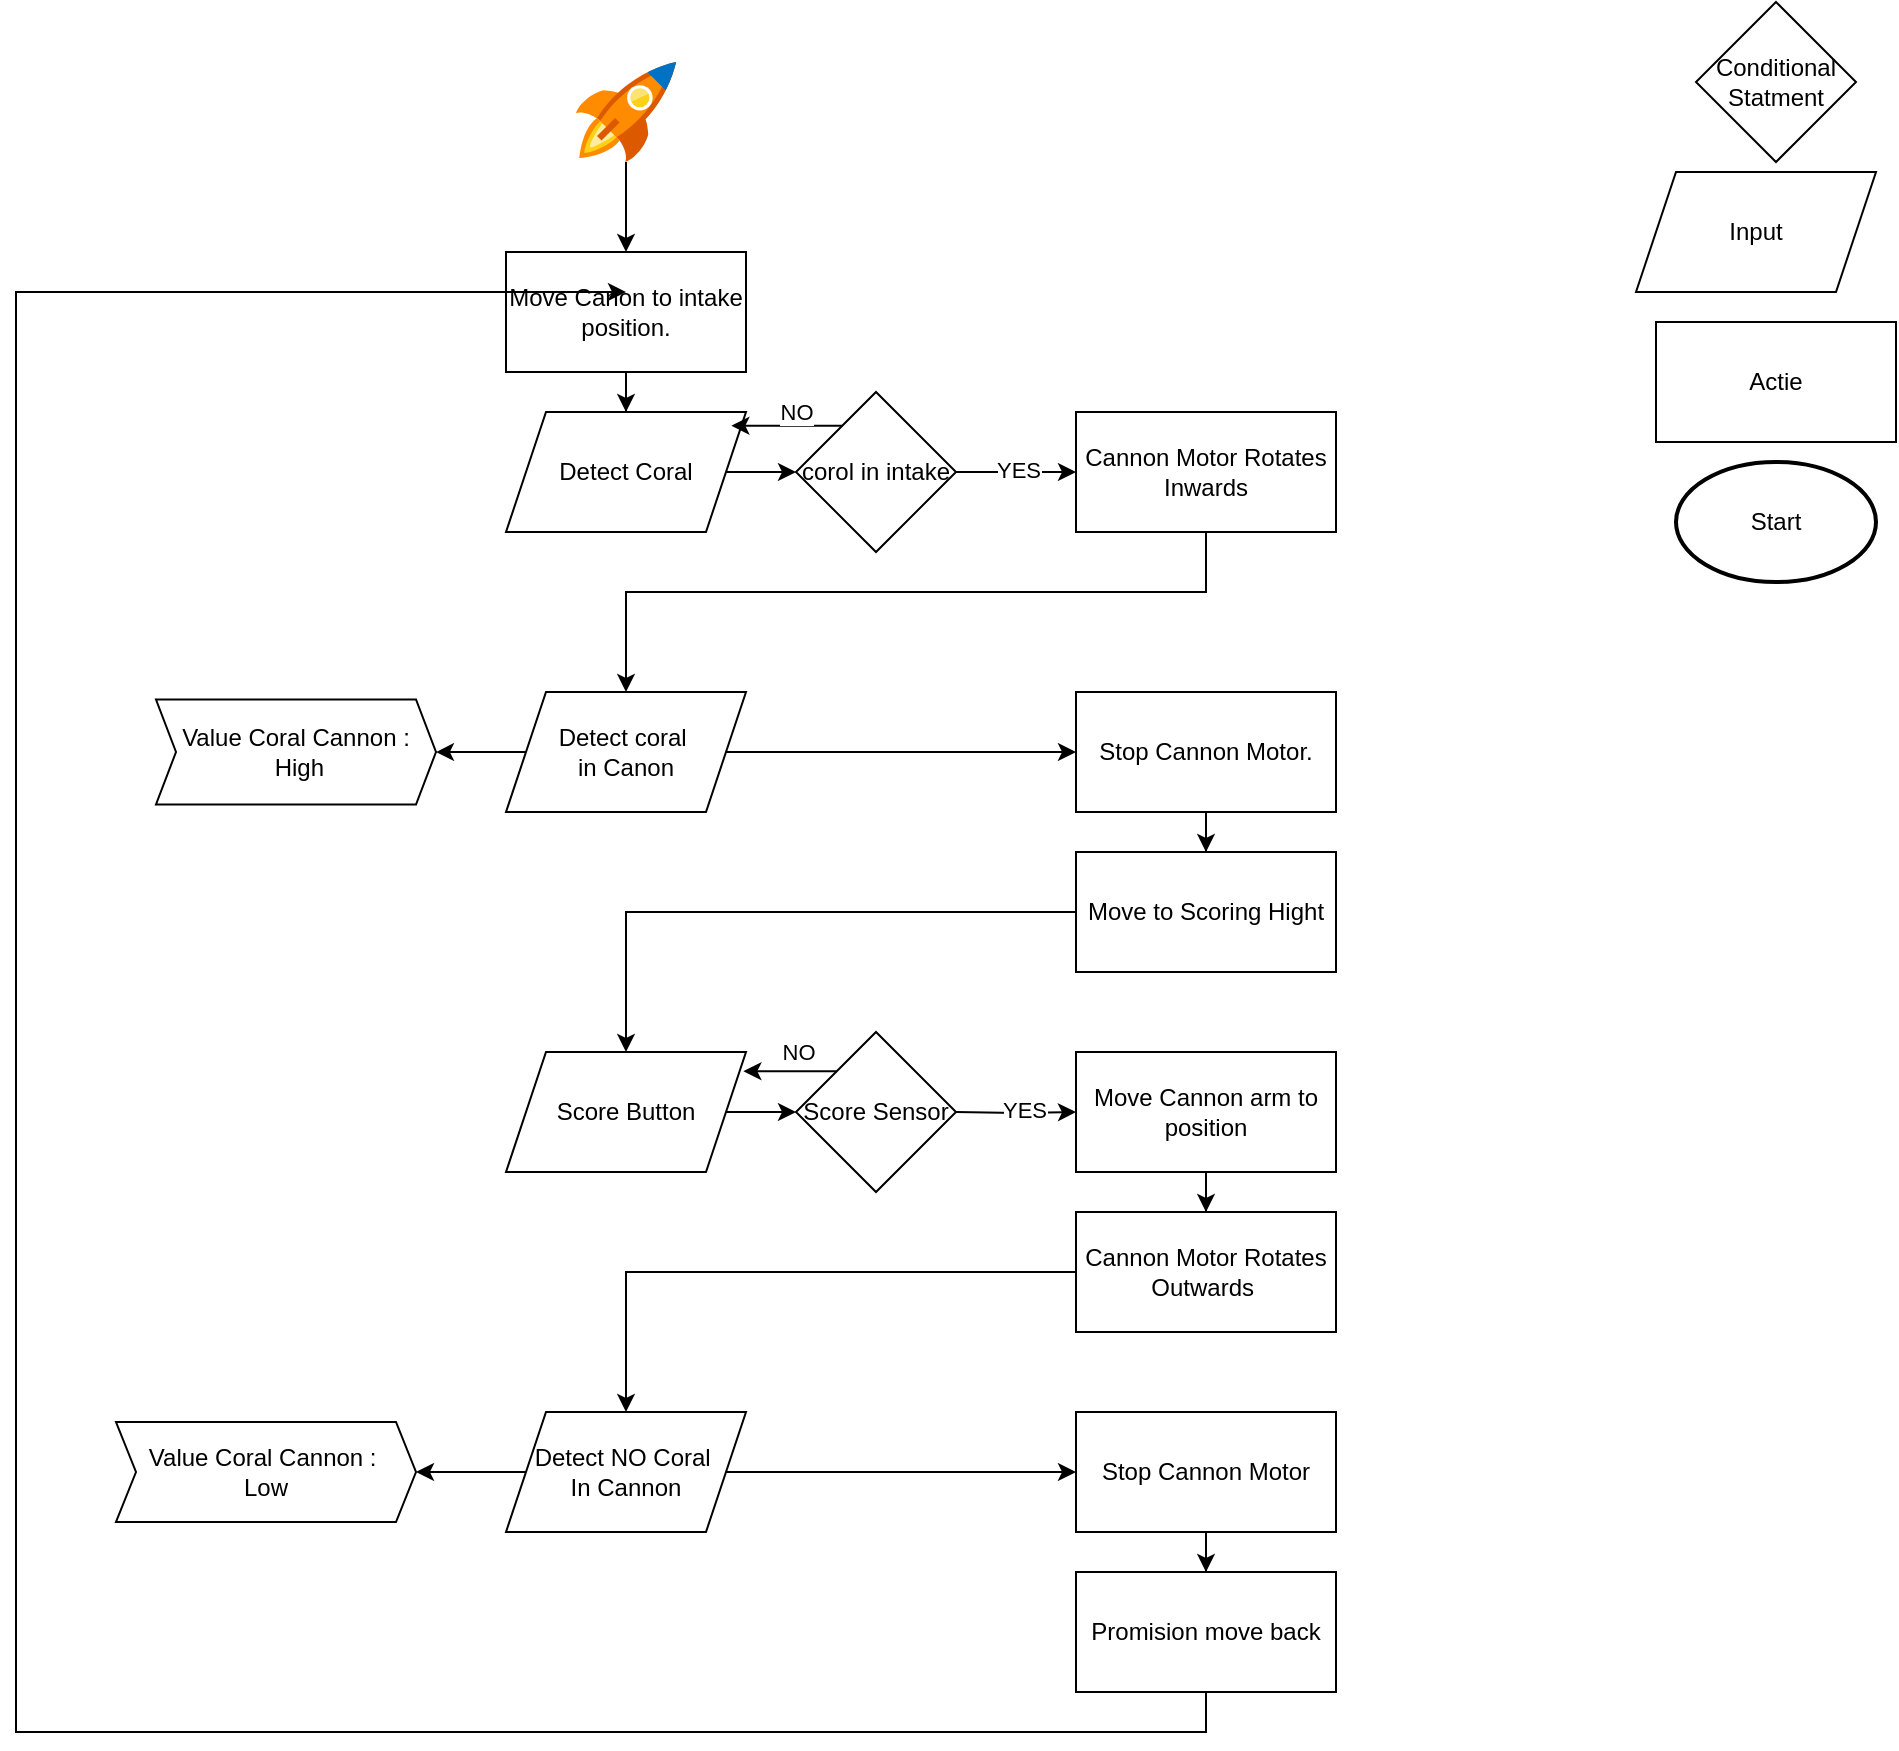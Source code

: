 <mxfile>
    <diagram id="C5RBs43oDa-KdzZeNtuy" name="Page-1">
        <mxGraphModel dx="1822" dy="761" grid="1" gridSize="10" guides="1" tooltips="1" connect="1" arrows="1" fold="1" page="1" pageScale="1" pageWidth="827" pageHeight="1169" math="0" shadow="0">
            <root>
                <mxCell id="WIyWlLk6GJQsqaUBKTNV-0"/>
                <mxCell id="WIyWlLk6GJQsqaUBKTNV-1" parent="WIyWlLk6GJQsqaUBKTNV-0"/>
                <mxCell id="CAgtAluc5oGrIfClk4fc-38" value="Input" style="shape=parallelogram;perimeter=parallelogramPerimeter;whiteSpace=wrap;html=1;fixedSize=1;" parent="WIyWlLk6GJQsqaUBKTNV-1" vertex="1">
                    <mxGeometry x="690" y="100" width="120" height="60" as="geometry"/>
                </mxCell>
                <mxCell id="CAgtAluc5oGrIfClk4fc-39" value="Conditional Statment" style="rhombus;whiteSpace=wrap;html=1;" parent="WIyWlLk6GJQsqaUBKTNV-1" vertex="1">
                    <mxGeometry x="720" y="15" width="80" height="80" as="geometry"/>
                </mxCell>
                <mxCell id="CAgtAluc5oGrIfClk4fc-40" value="Actie" style="rounded=0;whiteSpace=wrap;html=1;" parent="WIyWlLk6GJQsqaUBKTNV-1" vertex="1">
                    <mxGeometry x="700" y="175" width="120" height="60" as="geometry"/>
                </mxCell>
                <mxCell id="CAgtAluc5oGrIfClk4fc-43" value="Start" style="strokeWidth=2;html=1;shape=mxgraph.flowchart.start_1;whiteSpace=wrap;" parent="WIyWlLk6GJQsqaUBKTNV-1" vertex="1">
                    <mxGeometry x="710" y="245" width="100" height="60" as="geometry"/>
                </mxCell>
                <mxCell id="X9H2FZV1FdacmtxFy8js-12" style="edgeStyle=orthogonalEdgeStyle;rounded=0;orthogonalLoop=1;jettySize=auto;html=1;entryX=0.5;entryY=0;entryDx=0;entryDy=0;" parent="WIyWlLk6GJQsqaUBKTNV-1" source="CAgtAluc5oGrIfClk4fc-45" target="X9H2FZV1FdacmtxFy8js-9" edge="1">
                    <mxGeometry relative="1" as="geometry"/>
                </mxCell>
                <mxCell id="CAgtAluc5oGrIfClk4fc-45" value="" style="image;sketch=0;aspect=fixed;html=1;points=[];align=center;fontSize=12;image=img/lib/mscae/Quick_Start_Center.svg;" parent="WIyWlLk6GJQsqaUBKTNV-1" vertex="1">
                    <mxGeometry x="160" y="45" width="50" height="50" as="geometry"/>
                </mxCell>
                <mxCell id="X9H2FZV1FdacmtxFy8js-14" value="" style="edgeStyle=orthogonalEdgeStyle;rounded=0;orthogonalLoop=1;jettySize=auto;html=1;" parent="WIyWlLk6GJQsqaUBKTNV-1" source="X9H2FZV1FdacmtxFy8js-9" target="X9H2FZV1FdacmtxFy8js-13" edge="1">
                    <mxGeometry relative="1" as="geometry"/>
                </mxCell>
                <mxCell id="X9H2FZV1FdacmtxFy8js-9" value="Move Canon to intake position." style="rounded=0;whiteSpace=wrap;html=1;" parent="WIyWlLk6GJQsqaUBKTNV-1" vertex="1">
                    <mxGeometry x="125" y="140" width="120" height="60" as="geometry"/>
                </mxCell>
                <mxCell id="X9H2FZV1FdacmtxFy8js-19" value="" style="edgeStyle=orthogonalEdgeStyle;rounded=0;orthogonalLoop=1;jettySize=auto;html=1;" parent="WIyWlLk6GJQsqaUBKTNV-1" source="X9H2FZV1FdacmtxFy8js-13" target="X9H2FZV1FdacmtxFy8js-17" edge="1">
                    <mxGeometry relative="1" as="geometry"/>
                </mxCell>
                <mxCell id="X9H2FZV1FdacmtxFy8js-13" value="Detect Coral" style="shape=parallelogram;perimeter=parallelogramPerimeter;whiteSpace=wrap;html=1;fixedSize=1;rounded=0;" parent="WIyWlLk6GJQsqaUBKTNV-1" vertex="1">
                    <mxGeometry x="125" y="220" width="120" height="60" as="geometry"/>
                </mxCell>
                <mxCell id="X9H2FZV1FdacmtxFy8js-21" value="" style="edgeStyle=orthogonalEdgeStyle;rounded=0;orthogonalLoop=1;jettySize=auto;html=1;" parent="WIyWlLk6GJQsqaUBKTNV-1" source="X9H2FZV1FdacmtxFy8js-17" target="X9H2FZV1FdacmtxFy8js-20" edge="1">
                    <mxGeometry relative="1" as="geometry"/>
                </mxCell>
                <mxCell id="X9H2FZV1FdacmtxFy8js-61" value="YES" style="edgeLabel;html=1;align=center;verticalAlign=middle;resizable=0;points=[];" parent="X9H2FZV1FdacmtxFy8js-21" vertex="1" connectable="0">
                    <mxGeometry x="0.03" y="1" relative="1" as="geometry">
                        <mxPoint as="offset"/>
                    </mxGeometry>
                </mxCell>
                <mxCell id="X9H2FZV1FdacmtxFy8js-17" value="corol in intake" style="rhombus;whiteSpace=wrap;html=1;rounded=0;" parent="WIyWlLk6GJQsqaUBKTNV-1" vertex="1">
                    <mxGeometry x="270" y="210" width="80" height="80" as="geometry"/>
                </mxCell>
                <mxCell id="X9H2FZV1FdacmtxFy8js-64" style="edgeStyle=orthogonalEdgeStyle;rounded=0;orthogonalLoop=1;jettySize=auto;html=1;entryX=0.5;entryY=0;entryDx=0;entryDy=0;" parent="WIyWlLk6GJQsqaUBKTNV-1" source="X9H2FZV1FdacmtxFy8js-20" target="X9H2FZV1FdacmtxFy8js-28" edge="1">
                    <mxGeometry relative="1" as="geometry">
                        <Array as="points">
                            <mxPoint x="475" y="310"/>
                            <mxPoint x="185" y="310"/>
                        </Array>
                    </mxGeometry>
                </mxCell>
                <mxCell id="X9H2FZV1FdacmtxFy8js-20" value="Cannon Motor Rotates Inwards" style="whiteSpace=wrap;html=1;rounded=0;" parent="WIyWlLk6GJQsqaUBKTNV-1" vertex="1">
                    <mxGeometry x="410" y="220" width="130" height="60" as="geometry"/>
                </mxCell>
                <mxCell id="X9H2FZV1FdacmtxFy8js-31" value="" style="edgeStyle=orthogonalEdgeStyle;rounded=0;orthogonalLoop=1;jettySize=auto;html=1;" parent="WIyWlLk6GJQsqaUBKTNV-1" source="X9H2FZV1FdacmtxFy8js-28" target="X9H2FZV1FdacmtxFy8js-30" edge="1">
                    <mxGeometry relative="1" as="geometry"/>
                </mxCell>
                <mxCell id="X9H2FZV1FdacmtxFy8js-33" value="" style="edgeStyle=orthogonalEdgeStyle;rounded=0;orthogonalLoop=1;jettySize=auto;html=1;" parent="WIyWlLk6GJQsqaUBKTNV-1" source="X9H2FZV1FdacmtxFy8js-28" target="X9H2FZV1FdacmtxFy8js-32" edge="1">
                    <mxGeometry relative="1" as="geometry"/>
                </mxCell>
                <mxCell id="X9H2FZV1FdacmtxFy8js-36" value="" style="edgeStyle=orthogonalEdgeStyle;rounded=0;orthogonalLoop=1;jettySize=auto;html=1;exitX=0.5;exitY=1;exitDx=0;exitDy=0;" parent="WIyWlLk6GJQsqaUBKTNV-1" source="X9H2FZV1FdacmtxFy8js-30" target="X9H2FZV1FdacmtxFy8js-35" edge="1">
                    <mxGeometry relative="1" as="geometry"/>
                </mxCell>
                <mxCell id="X9H2FZV1FdacmtxFy8js-28" value="Detect coral&amp;nbsp;&lt;div&gt;in Canon&lt;/div&gt;" style="shape=parallelogram;perimeter=parallelogramPerimeter;whiteSpace=wrap;html=1;fixedSize=1;rounded=0;" parent="WIyWlLk6GJQsqaUBKTNV-1" vertex="1">
                    <mxGeometry x="125" y="360" width="120" height="60" as="geometry"/>
                </mxCell>
                <mxCell id="X9H2FZV1FdacmtxFy8js-30" value="Stop Cannon Motor." style="whiteSpace=wrap;html=1;rounded=0;" parent="WIyWlLk6GJQsqaUBKTNV-1" vertex="1">
                    <mxGeometry x="410" y="360" width="130" height="60" as="geometry"/>
                </mxCell>
                <mxCell id="X9H2FZV1FdacmtxFy8js-32" value="Value Coral Cannon :&lt;div&gt;&amp;nbsp;High&lt;/div&gt;" style="shape=step;perimeter=stepPerimeter;whiteSpace=wrap;html=1;fixedSize=1;rounded=0;size=10;" parent="WIyWlLk6GJQsqaUBKTNV-1" vertex="1">
                    <mxGeometry x="-50" y="363.75" width="140" height="52.5" as="geometry"/>
                </mxCell>
                <mxCell id="X9H2FZV1FdacmtxFy8js-38" value="" style="edgeStyle=orthogonalEdgeStyle;rounded=0;orthogonalLoop=1;jettySize=auto;html=1;" parent="WIyWlLk6GJQsqaUBKTNV-1" source="X9H2FZV1FdacmtxFy8js-35" target="X9H2FZV1FdacmtxFy8js-37" edge="1">
                    <mxGeometry relative="1" as="geometry"/>
                </mxCell>
                <mxCell id="X9H2FZV1FdacmtxFy8js-35" value="Move to Scoring Hight" style="whiteSpace=wrap;html=1;rounded=0;" parent="WIyWlLk6GJQsqaUBKTNV-1" vertex="1">
                    <mxGeometry x="410" y="440" width="130" height="60" as="geometry"/>
                </mxCell>
                <mxCell id="X9H2FZV1FdacmtxFy8js-40" value="" style="edgeStyle=orthogonalEdgeStyle;rounded=0;orthogonalLoop=1;jettySize=auto;html=1;" parent="WIyWlLk6GJQsqaUBKTNV-1" source="X9H2FZV1FdacmtxFy8js-37" edge="1">
                    <mxGeometry relative="1" as="geometry">
                        <mxPoint x="270" y="570" as="targetPoint"/>
                    </mxGeometry>
                </mxCell>
                <mxCell id="X9H2FZV1FdacmtxFy8js-37" value="Score Button" style="shape=parallelogram;perimeter=parallelogramPerimeter;whiteSpace=wrap;html=1;fixedSize=1;rounded=0;" parent="WIyWlLk6GJQsqaUBKTNV-1" vertex="1">
                    <mxGeometry x="125" y="540" width="120" height="60" as="geometry"/>
                </mxCell>
                <mxCell id="X9H2FZV1FdacmtxFy8js-50" style="edgeStyle=orthogonalEdgeStyle;rounded=0;orthogonalLoop=1;jettySize=auto;html=1;entryX=0;entryY=0.5;entryDx=0;entryDy=0;" parent="WIyWlLk6GJQsqaUBKTNV-1" target="X9H2FZV1FdacmtxFy8js-49" edge="1">
                    <mxGeometry relative="1" as="geometry">
                        <mxPoint x="350.0" y="570" as="sourcePoint"/>
                    </mxGeometry>
                </mxCell>
                <mxCell id="X9H2FZV1FdacmtxFy8js-70" value="YES" style="edgeLabel;html=1;align=center;verticalAlign=middle;resizable=0;points=[];" parent="X9H2FZV1FdacmtxFy8js-50" vertex="1" connectable="0">
                    <mxGeometry x="0.143" y="1" relative="1" as="geometry">
                        <mxPoint as="offset"/>
                    </mxGeometry>
                </mxCell>
                <mxCell id="X9H2FZV1FdacmtxFy8js-39" value="Score Sensor" style="rhombus;whiteSpace=wrap;html=1;rounded=0;" parent="WIyWlLk6GJQsqaUBKTNV-1" vertex="1">
                    <mxGeometry x="270" y="530" width="80" height="80" as="geometry"/>
                </mxCell>
                <mxCell id="X9H2FZV1FdacmtxFy8js-65" style="edgeStyle=orthogonalEdgeStyle;rounded=0;orthogonalLoop=1;jettySize=auto;html=1;entryX=0.5;entryY=0;entryDx=0;entryDy=0;" parent="WIyWlLk6GJQsqaUBKTNV-1" source="X9H2FZV1FdacmtxFy8js-41" target="X9H2FZV1FdacmtxFy8js-43" edge="1">
                    <mxGeometry relative="1" as="geometry"/>
                </mxCell>
                <mxCell id="X9H2FZV1FdacmtxFy8js-41" value="Cannon Motor Rotates&lt;div&gt;Outwards&amp;nbsp;&lt;/div&gt;" style="whiteSpace=wrap;html=1;rounded=0;" parent="WIyWlLk6GJQsqaUBKTNV-1" vertex="1">
                    <mxGeometry x="410" y="620" width="130" height="60" as="geometry"/>
                </mxCell>
                <mxCell id="X9H2FZV1FdacmtxFy8js-46" value="" style="edgeStyle=orthogonalEdgeStyle;rounded=0;orthogonalLoop=1;jettySize=auto;html=1;" parent="WIyWlLk6GJQsqaUBKTNV-1" source="X9H2FZV1FdacmtxFy8js-43" edge="1">
                    <mxGeometry relative="1" as="geometry">
                        <mxPoint x="80" y="750" as="targetPoint"/>
                    </mxGeometry>
                </mxCell>
                <mxCell id="X9H2FZV1FdacmtxFy8js-48" value="" style="edgeStyle=orthogonalEdgeStyle;rounded=0;orthogonalLoop=1;jettySize=auto;html=1;" parent="WIyWlLk6GJQsqaUBKTNV-1" source="X9H2FZV1FdacmtxFy8js-43" target="X9H2FZV1FdacmtxFy8js-47" edge="1">
                    <mxGeometry relative="1" as="geometry"/>
                </mxCell>
                <mxCell id="X9H2FZV1FdacmtxFy8js-60" style="edgeStyle=orthogonalEdgeStyle;rounded=0;orthogonalLoop=1;jettySize=auto;html=1;exitX=0.5;exitY=1;exitDx=0;exitDy=0;entryX=0;entryY=0.5;entryDx=0;entryDy=0;" parent="WIyWlLk6GJQsqaUBKTNV-1" source="X9H2FZV1FdacmtxFy8js-56" edge="1">
                    <mxGeometry relative="1" as="geometry">
                        <mxPoint x="185.0" y="160" as="targetPoint"/>
                        <mxPoint x="470.0" y="890" as="sourcePoint"/>
                        <Array as="points">
                            <mxPoint x="475" y="880"/>
                            <mxPoint x="-120" y="880"/>
                            <mxPoint x="-120" y="160"/>
                        </Array>
                    </mxGeometry>
                </mxCell>
                <mxCell id="X9H2FZV1FdacmtxFy8js-43" value="Detect NO Coral&amp;nbsp;&lt;div&gt;In Cannon&lt;/div&gt;" style="shape=parallelogram;perimeter=parallelogramPerimeter;whiteSpace=wrap;html=1;fixedSize=1;rounded=0;" parent="WIyWlLk6GJQsqaUBKTNV-1" vertex="1">
                    <mxGeometry x="125" y="720" width="120" height="60" as="geometry"/>
                </mxCell>
                <mxCell id="X9H2FZV1FdacmtxFy8js-45" value="Value Coral Cannon :&amp;nbsp;&lt;div&gt;Low&lt;/div&gt;" style="shape=step;perimeter=stepPerimeter;whiteSpace=wrap;html=1;fixedSize=1;rounded=0;size=10;" parent="WIyWlLk6GJQsqaUBKTNV-1" vertex="1">
                    <mxGeometry x="-70" y="725" width="150" height="50" as="geometry"/>
                </mxCell>
                <mxCell id="X9H2FZV1FdacmtxFy8js-57" value="" style="edgeStyle=orthogonalEdgeStyle;rounded=0;orthogonalLoop=1;jettySize=auto;html=1;" parent="WIyWlLk6GJQsqaUBKTNV-1" source="X9H2FZV1FdacmtxFy8js-47" target="X9H2FZV1FdacmtxFy8js-56" edge="1">
                    <mxGeometry relative="1" as="geometry"/>
                </mxCell>
                <mxCell id="X9H2FZV1FdacmtxFy8js-47" value="Stop Cannon Motor" style="whiteSpace=wrap;html=1;rounded=0;" parent="WIyWlLk6GJQsqaUBKTNV-1" vertex="1">
                    <mxGeometry x="410" y="720" width="130" height="60" as="geometry"/>
                </mxCell>
                <mxCell id="X9H2FZV1FdacmtxFy8js-53" style="edgeStyle=orthogonalEdgeStyle;rounded=0;orthogonalLoop=1;jettySize=auto;html=1;entryX=0.5;entryY=0;entryDx=0;entryDy=0;" parent="WIyWlLk6GJQsqaUBKTNV-1" source="X9H2FZV1FdacmtxFy8js-49" target="X9H2FZV1FdacmtxFy8js-41" edge="1">
                    <mxGeometry relative="1" as="geometry"/>
                </mxCell>
                <mxCell id="X9H2FZV1FdacmtxFy8js-49" value="Move Cannon arm to position" style="rounded=0;whiteSpace=wrap;html=1;" parent="WIyWlLk6GJQsqaUBKTNV-1" vertex="1">
                    <mxGeometry x="410" y="540" width="130" height="60" as="geometry"/>
                </mxCell>
                <mxCell id="X9H2FZV1FdacmtxFy8js-56" value="Promision move back" style="whiteSpace=wrap;html=1;rounded=0;" parent="WIyWlLk6GJQsqaUBKTNV-1" vertex="1">
                    <mxGeometry x="410" y="800" width="130" height="60" as="geometry"/>
                </mxCell>
                <mxCell id="X9H2FZV1FdacmtxFy8js-62" style="edgeStyle=orthogonalEdgeStyle;rounded=0;orthogonalLoop=1;jettySize=auto;html=1;entryX=0.939;entryY=0.114;entryDx=0;entryDy=0;entryPerimeter=0;" parent="WIyWlLk6GJQsqaUBKTNV-1" source="X9H2FZV1FdacmtxFy8js-17" target="X9H2FZV1FdacmtxFy8js-13" edge="1">
                    <mxGeometry relative="1" as="geometry">
                        <Array as="points">
                            <mxPoint x="310" y="227"/>
                        </Array>
                    </mxGeometry>
                </mxCell>
                <mxCell id="X9H2FZV1FdacmtxFy8js-63" value="NO" style="edgeLabel;html=1;align=center;verticalAlign=middle;resizable=0;points=[];" parent="X9H2FZV1FdacmtxFy8js-62" vertex="1" connectable="0">
                    <mxGeometry x="0.032" y="-1" relative="1" as="geometry">
                        <mxPoint x="5" y="-6" as="offset"/>
                    </mxGeometry>
                </mxCell>
                <mxCell id="X9H2FZV1FdacmtxFy8js-68" style="edgeStyle=orthogonalEdgeStyle;rounded=0;orthogonalLoop=1;jettySize=auto;html=1;entryX=0.989;entryY=0.16;entryDx=0;entryDy=0;entryPerimeter=0;" parent="WIyWlLk6GJQsqaUBKTNV-1" source="X9H2FZV1FdacmtxFy8js-39" target="X9H2FZV1FdacmtxFy8js-37" edge="1">
                    <mxGeometry relative="1" as="geometry">
                        <Array as="points">
                            <mxPoint x="250" y="550"/>
                        </Array>
                    </mxGeometry>
                </mxCell>
                <mxCell id="X9H2FZV1FdacmtxFy8js-69" value="NO" style="edgeLabel;html=1;align=center;verticalAlign=middle;resizable=0;points=[];" parent="X9H2FZV1FdacmtxFy8js-68" vertex="1" connectable="0">
                    <mxGeometry x="-0.095" relative="1" as="geometry">
                        <mxPoint x="1" y="-10" as="offset"/>
                    </mxGeometry>
                </mxCell>
            </root>
        </mxGraphModel>
    </diagram>
</mxfile>